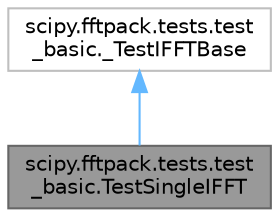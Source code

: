 digraph "scipy.fftpack.tests.test_basic.TestSingleIFFT"
{
 // LATEX_PDF_SIZE
  bgcolor="transparent";
  edge [fontname=Helvetica,fontsize=10,labelfontname=Helvetica,labelfontsize=10];
  node [fontname=Helvetica,fontsize=10,shape=box,height=0.2,width=0.4];
  Node1 [id="Node000001",label="scipy.fftpack.tests.test\l_basic.TestSingleIFFT",height=0.2,width=0.4,color="gray40", fillcolor="grey60", style="filled", fontcolor="black",tooltip=" "];
  Node2 -> Node1 [id="edge1_Node000001_Node000002",dir="back",color="steelblue1",style="solid",tooltip=" "];
  Node2 [id="Node000002",label="scipy.fftpack.tests.test\l_basic._TestIFFTBase",height=0.2,width=0.4,color="grey75", fillcolor="white", style="filled",URL="$db/ddf/classscipy_1_1fftpack_1_1tests_1_1test__basic_1_1__TestIFFTBase.html",tooltip=" "];
}
